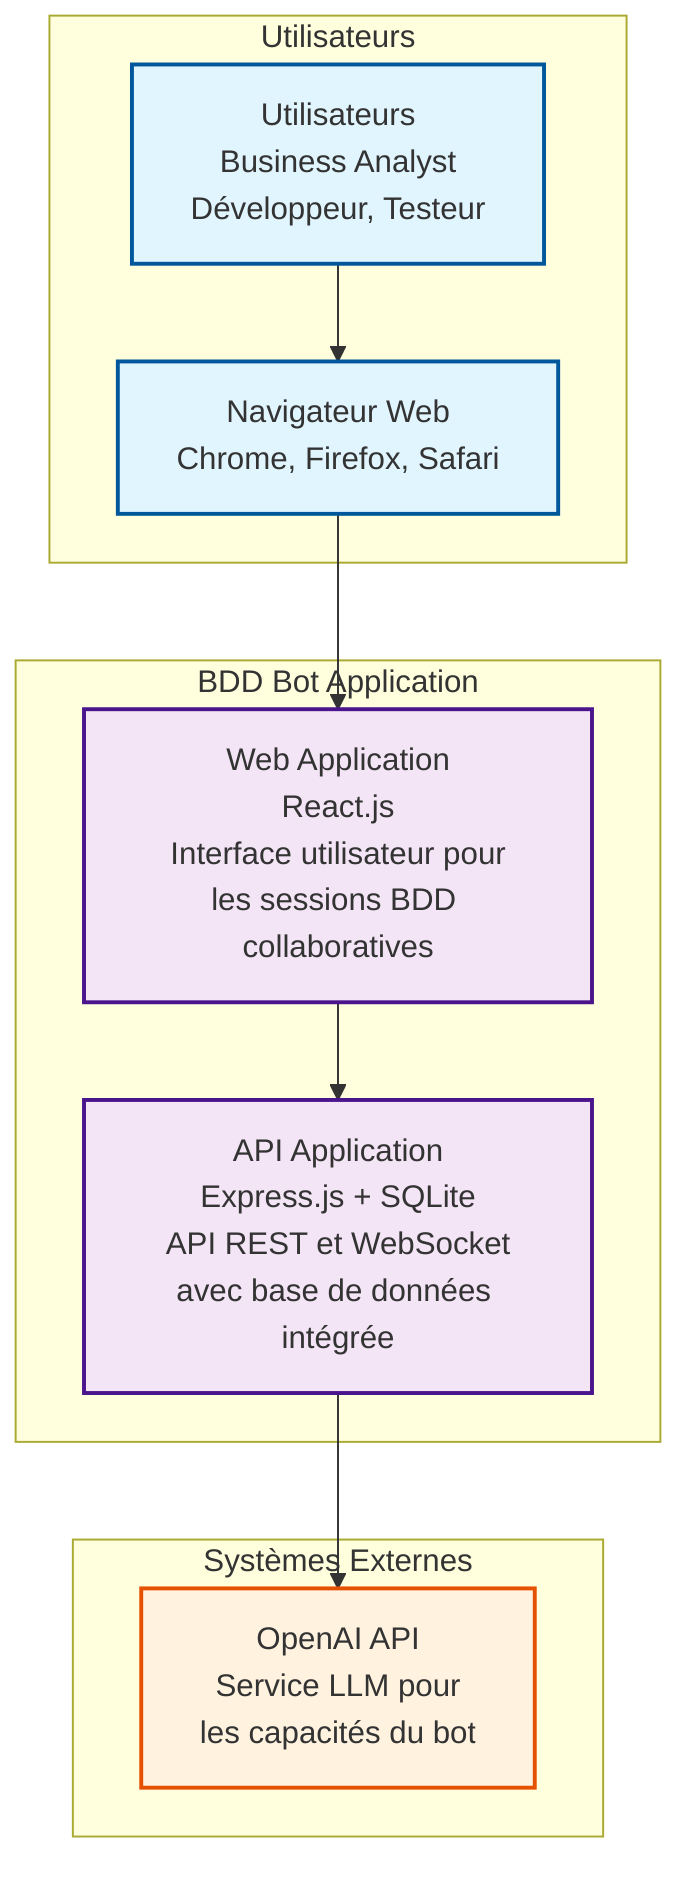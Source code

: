 graph TB
    subgraph "Utilisateurs"
        USERS[Utilisateurs<br/>Business Analyst<br/>Développeur, Testeur]
        BROWSER[Navigateur Web<br/>Chrome, Firefox, Safari]
    end
    
    subgraph "BDD Bot Application"
        WEBAPP[Web Application<br/>React.js<br/>Interface utilisateur pour<br/>les sessions BDD collaboratives]
        API[API Application<br/>Express.js + SQLite<br/>API REST et WebSocket<br/>avec base de données intégrée]
    end
    
    subgraph "Systèmes Externes"
        OPENAI[OpenAI API<br/>Service LLM pour<br/>les capacités du bot]
    end
    
    USERS --> BROWSER
    BROWSER --> WEBAPP
    WEBAPP --> API
    API --> OPENAI
    
    classDef userClass fill:#e1f5fe,stroke:#01579b,stroke-width:2px
    classDef containerClass fill:#f3e5f5,stroke:#4a148c,stroke-width:2px
    classDef externalClass fill:#fff3e0,stroke:#e65100,stroke-width:2px
    
    class USERS,BROWSER userClass
    class WEBAPP,API containerClass
    class OPENAI externalClass